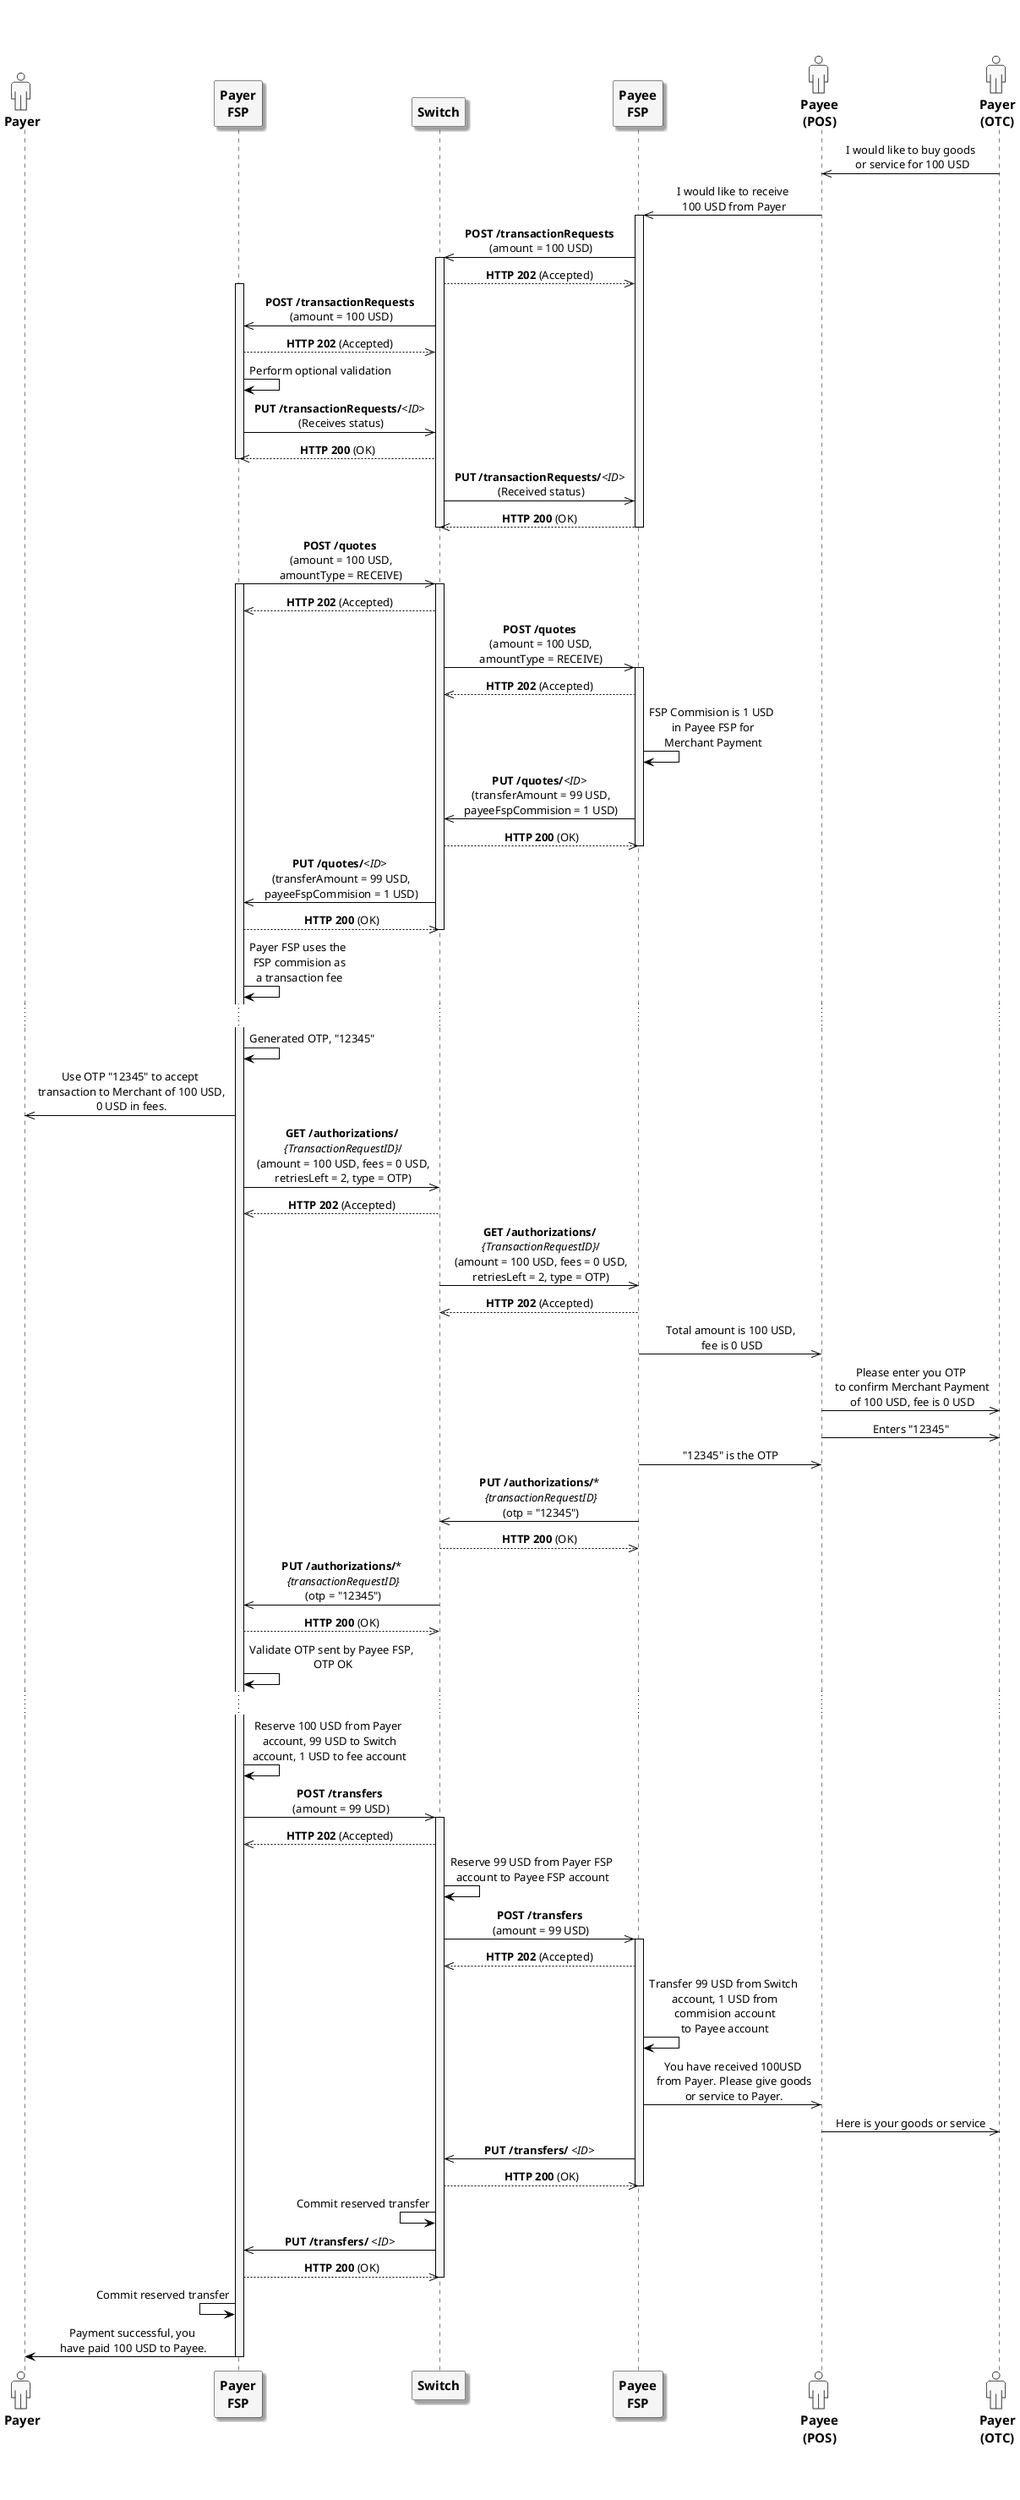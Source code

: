 /'*****
License
--------------
Copyright © 2017 Bill & Melinda Gates Foundation
The Mojaloop files are made available by the Bill & Melinda Gates Foundation under the Apache License, Version 2.0 (the "License") and you may not use these files except in compliance with the License. You may obtain a copy of the License at
http://www.apache.org/licenses/LICENSE-2.0
Unless required by applicable law or agreed to in writing, the Mojaloop files are distributed on an "AS IS" BASIS, WITHOUT WARRANTIES OR CONDITIONS OF ANY KIND, either express or implied. See the License for the specific language governing permissions and limitations under the License.
Contributors
--------------
This is the official list of the Mojaloop project contributors for this file.
Names of the original copyright holders (individuals or organizations)
should be listed with a '*' in the first column. People who have
contributed from an organization can be listed under the organization
that actually holds the copyright for their contributions (see the
Gates Foundation organization for an example). Those individuals should have
their names indented and be marked with a '-'. Email address can be added
optionally within square brackets <email>.
* Gates Foundation
- Name Surname <name.surname@gatesfoundation.com>

* Henk Kodde <henk.kodde@modusbox.com>
--------------
******'/

@startuml

' define actor image
sprite $actor [25x48/16] {
    0000000000010000000000000
    0000000006CAC910000000000
    0000000095101292000000000
    0000000651000119000000000
    0000000B10000018400000000
    0000001A10000016600000000
    0000000B10000017510000000
    000000083100001A210000000
    0000000191000176110000000
    000000003A866A61100000000
    0000000000466211100000000
    0003333333334443333310000
    0088888888888888888892000
    0821111111111111111118200
    8311111111111111111111A00
    A111111111111111111111A20
    A111111111111111111111A20
    A111111111111111111111A20
    A111111111111111111111A20
    A111111111111111111111A20
    A111111111111111111111A20
    A111111111111111111111A20
    A111111111111111111111A20
    A111551111111111138111A20
    A111661111111111139111A20
    A211661111111111139111A20
    A211661111111111139111A20
    A211661111161111139111A20
    A2116611111A2111139111A20
    A2116611111A2111139111A20
    A2116611111A2111139111A20
    A7669611111A211113A666B20
    36669611111A211113A666610
    00016611111A2111139111110
    00006611111A2111139100000
    00006611111A2111139100000
    00006611111A2111139100000
    00006611111A2111139100000
    00006611111A2111139100000
    00006611111A2111139100000
    00006611111A2111139100000
    00006611111A2111139100000
    00006611111A2111139100000
    00006611111A2111139100000
    00006966666B7666679100000
    0000266666666666664100000
    0000000111111111111100000
    0000000000000000000000000
}

' declaring skinparam
skinparam sequenceMessageAlign center
skinparam shadowing false
skinparam defaultFontName Arial
skinparam monochrome true
skinparam SequenceLifeLineBackgroundColor WhiteSmoke
skinparam SequenceLifeLineBorderColor Black
skinparam ActorFontStyle Bold
skinparam ActorFontSize 15
skinparam ParticipantFontStyle Bold
skinparam ParticipantFontSize 15
skinparam ParticipantBackgroundColor WhiteSmoke
skinparam ArrowColor Black

skinparam actor {
    Bordercolor none
    Backgroundcolor none
    shadowing false
}

skinparam participant {
    shadowing true
}

' declare title
' title Merchant-Initiated Merchant Payment authorized on POS example

' Actor Keys:
' participant - FSP(Payer/Payee) and Switch
' actor - Payee/Payer(OTC/Agent)

' declare actors
actor "<$actor>\nPayer" as Payer
participant "Payer\nFSP" as PayerFSP
participant "Switch" as Switch
participant "Payee\nFSP" as PayeeFSP
actor "<$actor>\nPayee\n(POS)" as PayeePOS
actor "<$actor>\nPayer\n(OTC)" as PayerOTC

' start flow
PayeePOS <<- PayerOTC: I would like to buy goods\n or service for 100 USD
PayeeFSP <<- PayeePOS: I would like to receive\n 100 USD from Payer
activate PayeeFSP
PayeeFSP ->> Switch: **POST /transactionRequests**\n (amount = 100 USD)
activate Switch
PayeeFSP <<-- Switch: **HTTP 202** (Accepted)
activate PayerFSP
PayerFSP <<- Switch: **POST /transactionRequests**\n (amount = 100 USD)
PayerFSP -->> Switch: **HTTP 202** (Accepted)
PayerFSP -> PayerFSP: Perform optional validation
PayerFSP ->> Switch: **PUT /transactionRequests/**<i><ID></i>\n (Receives status)
PayerFSP <<-- Switch: **HTTP 200** (OK)
deactivate PayerFSP
Switch ->> PayeeFSP: **PUT /transactionRequests/**<i><ID></i>\n (Received status)
Switch <<-- PayeeFSP: **HTTP 200** (OK)
deactivate Switch
deactivate PayeeFSP
PayerFSP ->> Switch: **POST /quotes**\n (amount = 100 USD,\n amountType = RECEIVE)
activate PayerFSP
activate Switch
PayerFSP <<-- Switch: **HTTP 202** (Accepted)
Switch ->> PayeeFSP: **POST /quotes**\n (amount = 100 USD,\n amountType = RECEIVE)
activate PayeeFSP
Switch <<-- PayeeFSP: **HTTP 202** (Accepted)
PayeeFSP -> PayeeFSP: FSP Commision is 1 USD\n in Payee FSP for\n Merchant Payment
Switch <<- PayeeFSP: **PUT /quotes/**<i><ID></i>\n (transferAmount = 99 USD,\n payeeFspCommision = 1 USD)
Switch -->> PayeeFSP: **HTTP 200** (OK)
deactivate PayeeFSP
Switch ->> PayerFSP: **PUT /quotes/**<i><ID></i>\n (transferAmount = 99 USD,\n payeeFspCommision = 1 USD)
Switch <<-- PayerFSP: **HTTP 200** (OK)
deactivate Switch
PayerFSP -> PayerFSP: Payer FSP uses the\n FSP commision as\n a transaction fee
...
PayerFSP -> PayerFSP: Generated OTP, "12345"
Payer <<- PayerFSP: Use OTP "12345" to accept\n transaction to Merchant of 100 USD,\n 0 USD in fees.
PayerFSP ->> Switch: **GET /authorizations/**\n <i>{TransactionRequestID}</i>/\n (amount = 100 USD, fees = 0 USD,\n retriesLeft = 2, type = OTP)
PayerFSP <<-- Switch: **HTTP 202** (Accepted)
Switch ->> PayeeFSP: **GET /authorizations/**\n <i>{TransactionRequestID}</i>/\n (amount = 100 USD, fees = 0 USD,\n retriesLeft = 2, type = OTP)
Switch <<-- PayeeFSP: **HTTP 202** (Accepted)
PayeeFSP ->> PayeePOS: Total amount is 100 USD,\n fee is 0 USD
PayeePOS ->> PayerOTC: Please enter you OTP\n to confirm Merchant Payment\n of 100 USD, fee is 0 USD
PayeePOS ->> PayerOTC: Enters "12345"
PayeeFSP ->> PayeePOS: "12345" is the OTP
Switch <<- PayeeFSP: **PUT /authorizations/***\n <i>{transactionRequestID}</i>\n (otp = "12345")
Switch -->> PayeeFSP: **HTTP 200** (OK)
PayerFSP <<- Switch: **PUT /authorizations/***\n <i>{transactionRequestID}</i>\n (otp = "12345")
PayerFSP -->> Switch: **HTTP 200** (OK)
PayerFSP -> PayerFSP: Validate OTP sent by Payee FSP,\n OTP OK
...
PayerFSP -> PayerFSP: Reserve 100 USD from Payer\n account, 99 USD to Switch\n account, 1 USD to fee account
PayerFSP ->> Switch: **POST /transfers**\n (amount = 99 USD)
activate Switch
PayerFSP <<-- Switch: **HTTP 202** (Accepted)
Switch -> Switch: Reserve 99 USD from Payer FSP\n account to Payee FSP account
Switch ->> PayeeFSP: **POST /transfers**\n (amount = 99 USD)
activate PayeeFSP
Switch <<-- PayeeFSP: **HTTP 202** (Accepted)
PayeeFSP -> PayeeFSP: Transfer 99 USD from Switch\n account, 1 USD from\n commision account\n to Payee account
PayeeFSP ->> PayeePOS: You have received 100USD\n from Payer. Please give goods\n or service to Payer.
PayeePOS ->> PayerOTC: Here is your goods or service
Switch <<- PayeeFSP: **PUT /transfers/** <i><ID></i>
Switch -->> PayeeFSP: **HTTP 200** (OK)
deactivate PayeeFSP
Switch <- Switch: Commit reserved transfer
Switch ->> PayerFSP: **PUT /transfers/** <i><ID></i>
Switch <<-- PayerFSP: **HTTP 200** (OK)
deactivate Switch
PayerFSP <- PayerFSP: Commit reserved transfer
Payer <- PayerFSP: Payment successful, you\n have paid 100 USD to Payee.
deactivate PayerFSP
@enduml
